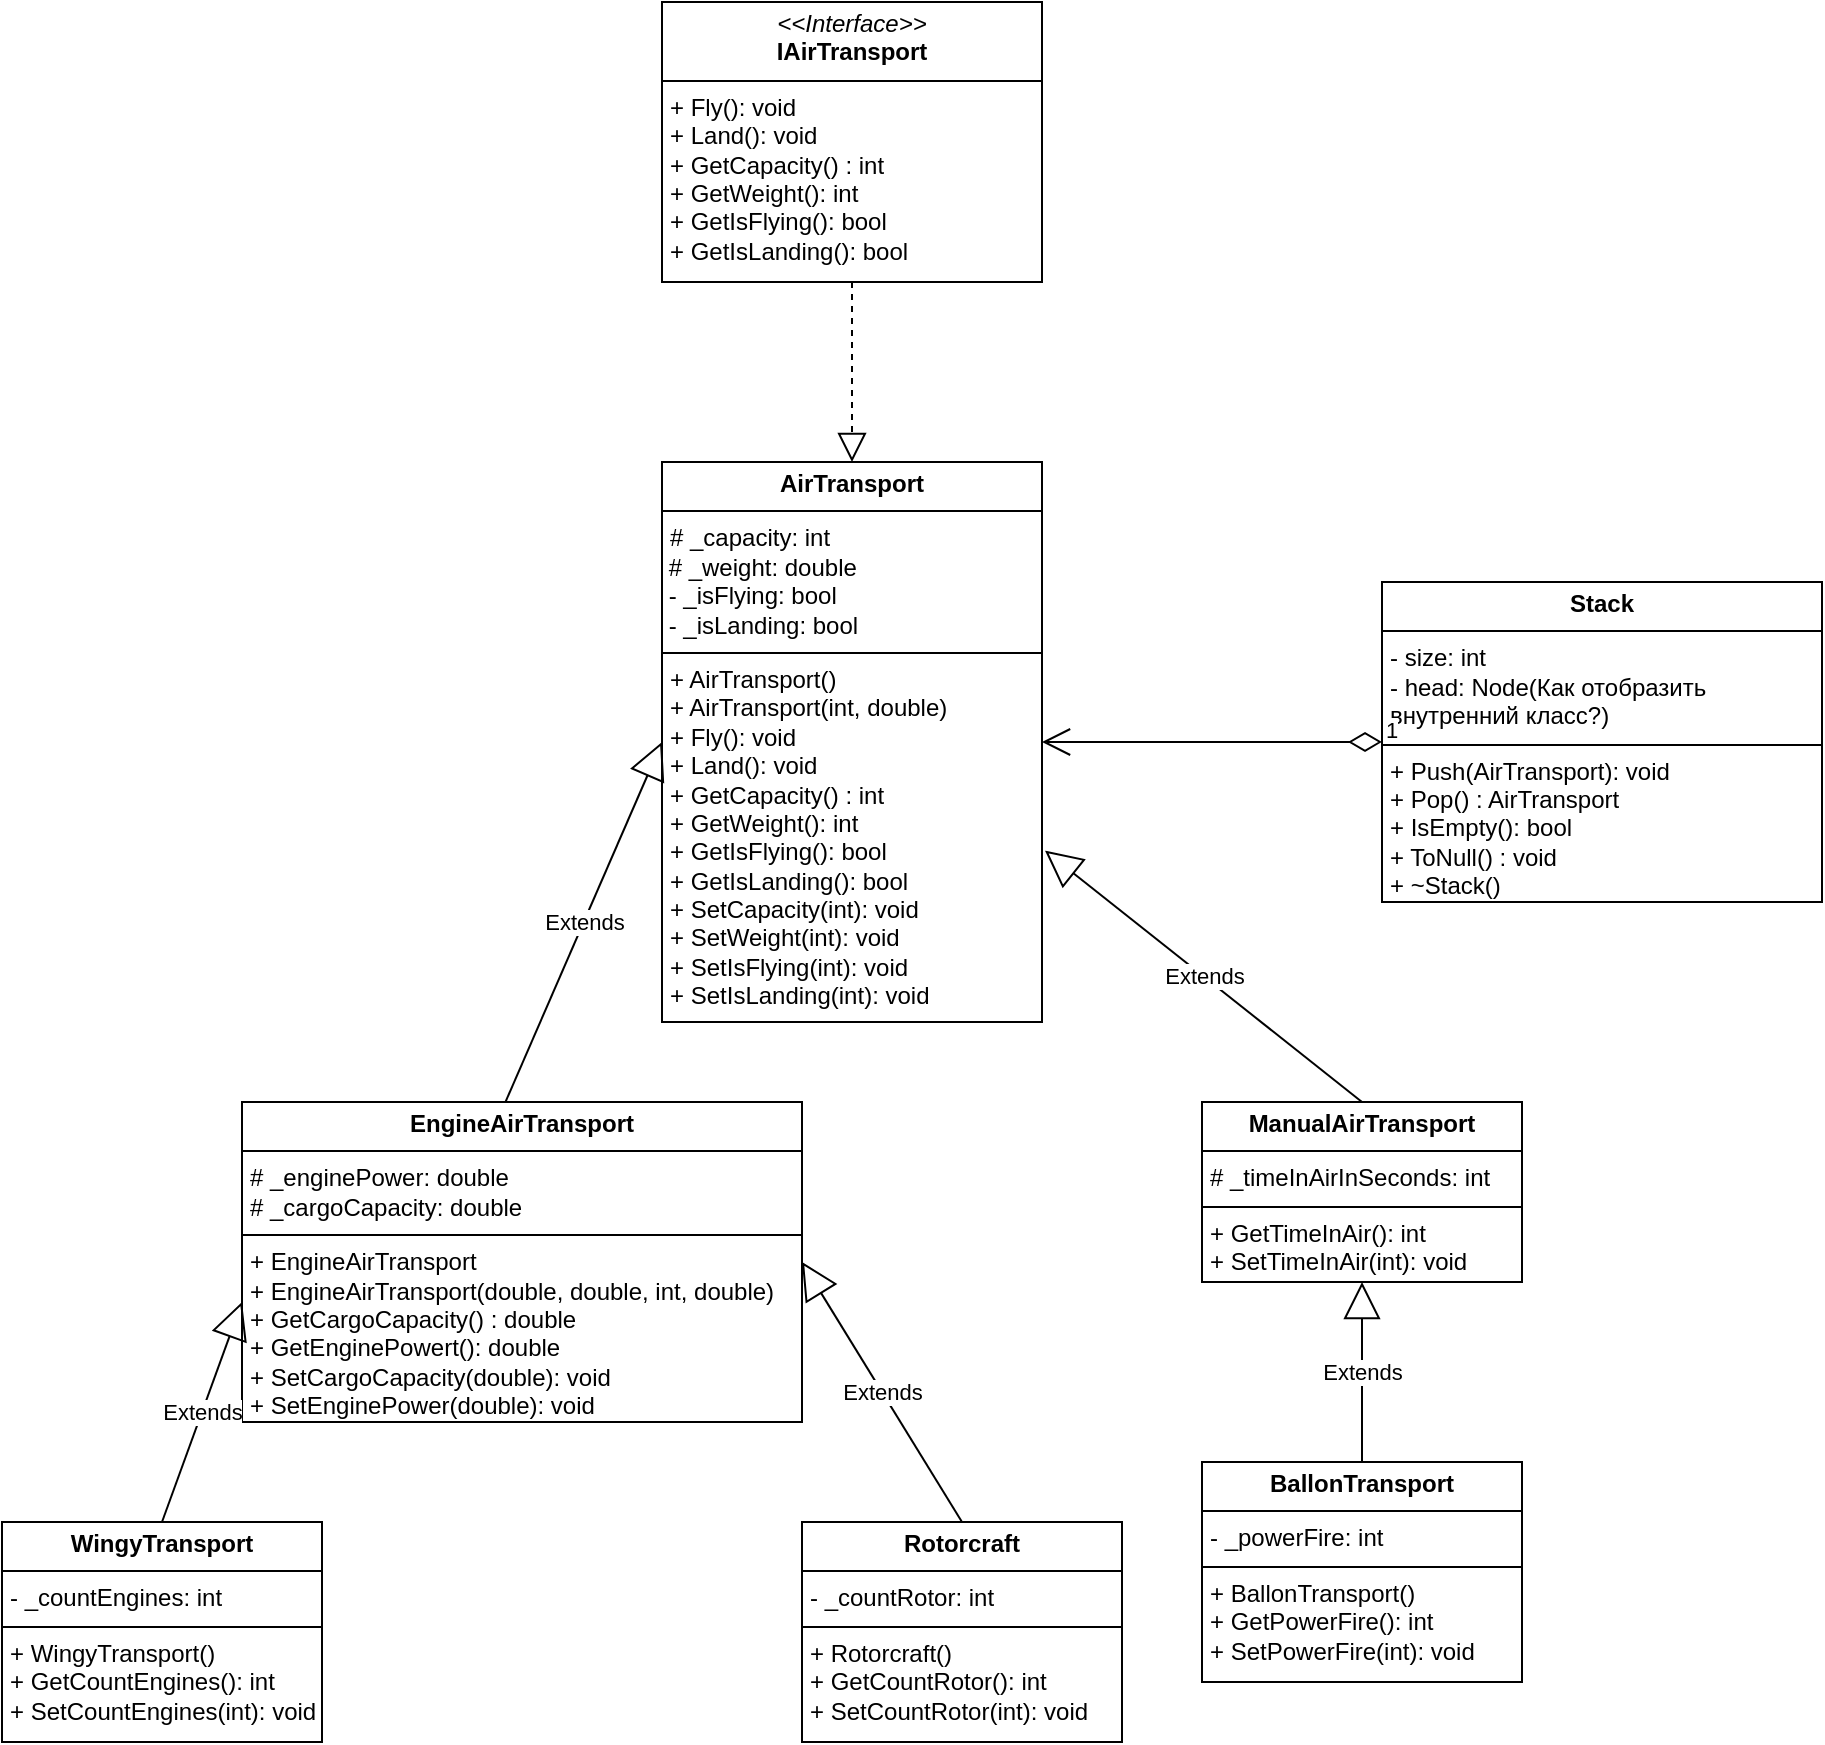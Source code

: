 <mxfile version="24.0.4" type="device">
  <diagram id="C5RBs43oDa-KdzZeNtuy" name="Page-1">
    <mxGraphModel dx="1909" dy="1129" grid="1" gridSize="10" guides="1" tooltips="1" connect="1" arrows="1" fold="1" page="1" pageScale="1" pageWidth="827" pageHeight="1169" math="0" shadow="0">
      <root>
        <mxCell id="WIyWlLk6GJQsqaUBKTNV-0" />
        <mxCell id="WIyWlLk6GJQsqaUBKTNV-1" parent="WIyWlLk6GJQsqaUBKTNV-0" />
        <mxCell id="ae4CIs4Ke_tKLlUJFNcU-1" value="&lt;p style=&quot;margin:0px;margin-top:4px;text-align:center;&quot;&gt;&lt;i&gt;&amp;lt;&amp;lt;Interface&amp;gt;&amp;gt;&lt;/i&gt;&lt;br&gt;&lt;b&gt;IAirTransport&lt;/b&gt;&lt;/p&gt;&lt;hr size=&quot;1&quot; style=&quot;border-style:solid;&quot;&gt;&lt;p style=&quot;margin:0px;margin-left:4px;&quot;&gt;+ Fly(): void&lt;br&gt;+ Land(): void&lt;/p&gt;&lt;p style=&quot;margin:0px;margin-left:4px;&quot;&gt;+ GetCapacity() : int&lt;/p&gt;&lt;p style=&quot;margin:0px;margin-left:4px;&quot;&gt;+ GetWeight(): int&lt;/p&gt;&lt;p style=&quot;margin:0px;margin-left:4px;&quot;&gt;+ GetIsFlying(): bool&lt;/p&gt;&lt;p style=&quot;margin:0px;margin-left:4px;&quot;&gt;+ GetIsLanding(): bool&lt;/p&gt;" style="verticalAlign=top;align=left;overflow=fill;html=1;whiteSpace=wrap;" parent="WIyWlLk6GJQsqaUBKTNV-1" vertex="1">
          <mxGeometry x="330" y="180" width="190" height="140" as="geometry" />
        </mxCell>
        <mxCell id="ae4CIs4Ke_tKLlUJFNcU-6" value="&lt;p style=&quot;margin:0px;margin-top:4px;text-align:center;&quot;&gt;&lt;b&gt;AirTransport&lt;/b&gt;&lt;/p&gt;&lt;hr size=&quot;1&quot; style=&quot;border-style:solid;&quot;&gt;&lt;p style=&quot;margin:0px;margin-left:4px;&quot;&gt;# _capacity: int&lt;/p&gt;&amp;nbsp;# _weight: double&lt;div&gt;&amp;nbsp;- _isFlying: bool&lt;/div&gt;&lt;div&gt;&amp;nbsp;- _isLanding: bool&lt;br&gt;&lt;hr size=&quot;1&quot; style=&quot;border-style:solid;&quot;&gt;&lt;p style=&quot;margin: 0px 0px 0px 4px;&quot;&gt;+ AirTransport()&lt;/p&gt;&lt;p style=&quot;margin: 0px 0px 0px 4px;&quot;&gt;+ AirTransport(int, double)&lt;/p&gt;&lt;p style=&quot;margin: 0px 0px 0px 4px;&quot;&gt;+ Fly(): void&lt;br&gt;+ Land(): void&lt;/p&gt;&lt;p style=&quot;margin: 0px 0px 0px 4px;&quot;&gt;+ GetCapacity() : int&lt;/p&gt;&lt;p style=&quot;margin: 0px 0px 0px 4px;&quot;&gt;+ GetWeight(): int&lt;/p&gt;&lt;p style=&quot;margin: 0px 0px 0px 4px;&quot;&gt;+ GetIsFlying(): bool&lt;/p&gt;&lt;p style=&quot;margin: 0px 0px 0px 4px;&quot;&gt;+ GetIsLanding(): bool&lt;/p&gt;&lt;p style=&quot;margin: 0px 0px 0px 4px;&quot;&gt;+ SetCapacity(int): void&lt;/p&gt;&lt;p style=&quot;margin: 0px 0px 0px 4px;&quot;&gt;+ SetWeight(int): void&lt;/p&gt;&lt;p style=&quot;margin: 0px 0px 0px 4px;&quot;&gt;+ SetIsFlying(int): void&lt;/p&gt;&lt;p style=&quot;margin: 0px 0px 0px 4px;&quot;&gt;+ SetIsLanding(int): void&lt;/p&gt;&lt;/div&gt;" style="verticalAlign=top;align=left;overflow=fill;html=1;whiteSpace=wrap;" parent="WIyWlLk6GJQsqaUBKTNV-1" vertex="1">
          <mxGeometry x="330" y="410" width="190" height="280" as="geometry" />
        </mxCell>
        <mxCell id="ae4CIs4Ke_tKLlUJFNcU-7" value="" style="endArrow=block;dashed=1;endFill=0;endSize=12;html=1;rounded=0;exitX=0.5;exitY=1;exitDx=0;exitDy=0;entryX=0.5;entryY=0;entryDx=0;entryDy=0;" parent="WIyWlLk6GJQsqaUBKTNV-1" source="ae4CIs4Ke_tKLlUJFNcU-1" target="ae4CIs4Ke_tKLlUJFNcU-6" edge="1">
          <mxGeometry width="160" relative="1" as="geometry">
            <mxPoint x="110" y="350" as="sourcePoint" />
            <mxPoint x="530" y="350" as="targetPoint" />
          </mxGeometry>
        </mxCell>
        <mxCell id="ae4CIs4Ke_tKLlUJFNcU-8" value="&lt;p style=&quot;margin:0px;margin-top:4px;text-align:center;&quot;&gt;&lt;b&gt;EngineAirTransport&lt;/b&gt;&lt;/p&gt;&lt;hr size=&quot;1&quot; style=&quot;border-style:solid;&quot;&gt;&lt;p style=&quot;margin:0px;margin-left:4px;&quot;&gt;# _enginePower: double&lt;/p&gt;&lt;p style=&quot;margin:0px;margin-left:4px;&quot;&gt;# _cargoCapacity: double&lt;/p&gt;&lt;hr size=&quot;1&quot; style=&quot;border-style:solid;&quot;&gt;&lt;p style=&quot;margin: 0px 0px 0px 4px;&quot;&gt;+&amp;nbsp;&lt;span style=&quot;background-color: initial; text-align: center;&quot;&gt;EngineAirTransport&lt;/span&gt;&lt;/p&gt;&lt;p style=&quot;margin: 0px 0px 0px 4px;&quot;&gt;&lt;span style=&quot;background-color: initial; text-align: center;&quot;&gt;+&amp;nbsp;&lt;/span&gt;&lt;span style=&quot;text-align: center; background-color: initial;&quot;&gt;EngineAirTransport(double, double, int, double)&lt;/span&gt;&lt;/p&gt;&lt;p style=&quot;margin: 0px 0px 0px 4px;&quot;&gt;+ GetCargoCapacity() : double&lt;/p&gt;&lt;p style=&quot;margin: 0px 0px 0px 4px;&quot;&gt;+ GetEnginePowert(): double&lt;/p&gt;&lt;p style=&quot;margin: 0px 0px 0px 4px;&quot;&gt;+ SetCargoCapacity(double): void&lt;/p&gt;&lt;p style=&quot;margin: 0px 0px 0px 4px;&quot;&gt;+ SetEnginePower(double): void&lt;/p&gt;" style="verticalAlign=top;align=left;overflow=fill;html=1;whiteSpace=wrap;" parent="WIyWlLk6GJQsqaUBKTNV-1" vertex="1">
          <mxGeometry x="120" y="730" width="280" height="160" as="geometry" />
        </mxCell>
        <mxCell id="ae4CIs4Ke_tKLlUJFNcU-9" value="Extends" style="endArrow=block;endSize=16;endFill=0;html=1;rounded=0;exitX=0.5;exitY=0;exitDx=0;exitDy=0;entryX=0;entryY=0.625;entryDx=0;entryDy=0;entryPerimeter=0;" parent="WIyWlLk6GJQsqaUBKTNV-1" source="ae4CIs4Ke_tKLlUJFNcU-14" target="ae4CIs4Ke_tKLlUJFNcU-8" edge="1">
          <mxGeometry width="160" relative="1" as="geometry">
            <mxPoint x="350" y="950" as="sourcePoint" />
            <mxPoint x="110" y="910" as="targetPoint" />
          </mxGeometry>
        </mxCell>
        <mxCell id="ae4CIs4Ke_tKLlUJFNcU-10" value="&lt;p style=&quot;margin:0px;margin-top:4px;text-align:center;&quot;&gt;&lt;b&gt;ManualAirTransport&lt;/b&gt;&lt;/p&gt;&lt;hr size=&quot;1&quot; style=&quot;border-style:solid;&quot;&gt;&lt;p style=&quot;margin:0px;margin-left:4px;&quot;&gt;# _timeInAirInSeconds: int&lt;/p&gt;&lt;hr size=&quot;1&quot; style=&quot;border-style:solid;&quot;&gt;&lt;p style=&quot;margin: 0px 0px 0px 4px;&quot;&gt;+ GetTimeInAir(): int&lt;/p&gt;&lt;p style=&quot;margin: 0px 0px 0px 4px;&quot;&gt;+ SetTimeInAir(int): void&lt;/p&gt;" style="verticalAlign=top;align=left;overflow=fill;html=1;whiteSpace=wrap;" parent="WIyWlLk6GJQsqaUBKTNV-1" vertex="1">
          <mxGeometry x="600" y="730" width="160" height="90" as="geometry" />
        </mxCell>
        <mxCell id="ae4CIs4Ke_tKLlUJFNcU-11" value="Extends" style="endArrow=block;endSize=16;endFill=0;html=1;rounded=0;entryX=1.008;entryY=0.694;entryDx=0;entryDy=0;exitX=0.5;exitY=0;exitDx=0;exitDy=0;entryPerimeter=0;" parent="WIyWlLk6GJQsqaUBKTNV-1" source="ae4CIs4Ke_tKLlUJFNcU-10" target="ae4CIs4Ke_tKLlUJFNcU-6" edge="1">
          <mxGeometry width="160" relative="1" as="geometry">
            <mxPoint x="640" y="700" as="sourcePoint" />
            <mxPoint x="840" y="590" as="targetPoint" />
          </mxGeometry>
        </mxCell>
        <mxCell id="ae4CIs4Ke_tKLlUJFNcU-14" value="&lt;p style=&quot;margin:0px;margin-top:4px;text-align:center;&quot;&gt;&lt;b&gt;WingyTransport&lt;/b&gt;&lt;br&gt;&lt;/p&gt;&lt;hr size=&quot;1&quot; style=&quot;border-style:solid;&quot;&gt;&lt;p style=&quot;margin:0px;margin-left:4px;&quot;&gt;- _countEngines: int&lt;/p&gt;&lt;hr size=&quot;1&quot; style=&quot;border-style:solid;&quot;&gt;&lt;p style=&quot;margin: 0px 0px 0px 4px;&quot;&gt;+&amp;nbsp;&lt;span style=&quot;background-color: initial; text-align: center;&quot;&gt;WingyTransport()&lt;/span&gt;&lt;/p&gt;&lt;p style=&quot;margin: 0px 0px 0px 4px;&quot;&gt;+ GetCountEngines(): int&lt;/p&gt;&lt;p style=&quot;margin: 0px 0px 0px 4px;&quot;&gt;+ SetCountEngines(int): void&lt;/p&gt;" style="verticalAlign=top;align=left;overflow=fill;html=1;whiteSpace=wrap;" parent="WIyWlLk6GJQsqaUBKTNV-1" vertex="1">
          <mxGeometry y="940" width="160" height="110" as="geometry" />
        </mxCell>
        <mxCell id="ae4CIs4Ke_tKLlUJFNcU-15" value="&lt;p style=&quot;margin:0px;margin-top:4px;text-align:center;&quot;&gt;&lt;b&gt;Rotorcraft&lt;/b&gt;&lt;br&gt;&lt;/p&gt;&lt;hr size=&quot;1&quot; style=&quot;border-style:solid;&quot;&gt;&lt;p style=&quot;margin:0px;margin-left:4px;&quot;&gt;- _countRotor: int&lt;/p&gt;&lt;hr size=&quot;1&quot; style=&quot;border-style:solid;&quot;&gt;&lt;p style=&quot;margin: 0px 0px 0px 4px;&quot;&gt;&lt;span style=&quot;background-color: initial;&quot;&gt;+&amp;nbsp;&lt;/span&gt;&lt;span style=&quot;background-color: initial; text-align: left;&quot;&gt;Rotorcraft()&lt;/span&gt;&lt;br&gt;&lt;/p&gt;&lt;p style=&quot;margin: 0px 0px 0px 4px;&quot;&gt;+ GetCountRotor(): int&lt;/p&gt;&lt;p style=&quot;margin: 0px 0px 0px 4px;&quot;&gt;+ SetCountRotor(int): void&lt;/p&gt;" style="verticalAlign=top;align=left;overflow=fill;html=1;whiteSpace=wrap;" parent="WIyWlLk6GJQsqaUBKTNV-1" vertex="1">
          <mxGeometry x="400" y="940" width="160" height="110" as="geometry" />
        </mxCell>
        <mxCell id="ae4CIs4Ke_tKLlUJFNcU-16" value="Extends" style="endArrow=block;endSize=16;endFill=0;html=1;rounded=0;exitX=0.5;exitY=0;exitDx=0;exitDy=0;entryX=1;entryY=0.5;entryDx=0;entryDy=0;" parent="WIyWlLk6GJQsqaUBKTNV-1" source="ae4CIs4Ke_tKLlUJFNcU-15" target="ae4CIs4Ke_tKLlUJFNcU-8" edge="1">
          <mxGeometry width="160" relative="1" as="geometry">
            <mxPoint x="480" y="950" as="sourcePoint" />
            <mxPoint x="530" y="830" as="targetPoint" />
          </mxGeometry>
        </mxCell>
        <mxCell id="ae4CIs4Ke_tKLlUJFNcU-17" value="Extends" style="endArrow=block;endSize=16;endFill=0;html=1;rounded=0;entryX=0;entryY=0.5;entryDx=0;entryDy=0;exitX=0.47;exitY=0.002;exitDx=0;exitDy=0;exitPerimeter=0;" parent="WIyWlLk6GJQsqaUBKTNV-1" source="ae4CIs4Ke_tKLlUJFNcU-8" target="ae4CIs4Ke_tKLlUJFNcU-6" edge="1">
          <mxGeometry width="160" relative="1" as="geometry">
            <mxPoint x="278" y="711" as="sourcePoint" />
            <mxPoint x="120" y="585" as="targetPoint" />
          </mxGeometry>
        </mxCell>
        <mxCell id="ae4CIs4Ke_tKLlUJFNcU-18" value="&lt;p style=&quot;margin:0px;margin-top:4px;text-align:center;&quot;&gt;&lt;b&gt;BallonTransport&lt;/b&gt;&lt;br&gt;&lt;/p&gt;&lt;hr size=&quot;1&quot; style=&quot;border-style:solid;&quot;&gt;&lt;p style=&quot;margin:0px;margin-left:4px;&quot;&gt;- _powerFire: int&lt;/p&gt;&lt;hr size=&quot;1&quot; style=&quot;border-style:solid;&quot;&gt;&lt;p style=&quot;margin: 0px 0px 0px 4px;&quot;&gt;&lt;span style=&quot;background-color: initial;&quot;&gt;+&amp;nbsp;&lt;/span&gt;&lt;span style=&quot;background-color: initial; text-align: left;&quot;&gt;BallonTransport()&lt;/span&gt;&lt;br&gt;&lt;/p&gt;&lt;p style=&quot;margin: 0px 0px 0px 4px;&quot;&gt;+ GetPowerFire(): int&lt;/p&gt;&lt;p style=&quot;margin: 0px 0px 0px 4px;&quot;&gt;+ SetPowerFire(int): void&lt;/p&gt;" style="verticalAlign=top;align=left;overflow=fill;html=1;whiteSpace=wrap;" parent="WIyWlLk6GJQsqaUBKTNV-1" vertex="1">
          <mxGeometry x="600" y="910" width="160" height="110" as="geometry" />
        </mxCell>
        <mxCell id="ae4CIs4Ke_tKLlUJFNcU-20" value="Extends" style="endArrow=block;endSize=16;endFill=0;html=1;rounded=0;exitX=0.5;exitY=0;exitDx=0;exitDy=0;entryX=0.5;entryY=1;entryDx=0;entryDy=0;" parent="WIyWlLk6GJQsqaUBKTNV-1" source="ae4CIs4Ke_tKLlUJFNcU-18" target="ae4CIs4Ke_tKLlUJFNcU-10" edge="1">
          <mxGeometry width="160" relative="1" as="geometry">
            <mxPoint x="590" y="910" as="sourcePoint" />
            <mxPoint x="510" y="780" as="targetPoint" />
          </mxGeometry>
        </mxCell>
        <mxCell id="iK00YrR7jd9jxTGtyuHm-1" value="&lt;p style=&quot;margin:0px;margin-top:4px;text-align:center;&quot;&gt;&lt;b&gt;Stack&lt;/b&gt;&lt;/p&gt;&lt;hr size=&quot;1&quot; style=&quot;border-style:solid;&quot;&gt;&lt;p style=&quot;margin:0px;margin-left:4px;&quot;&gt;- size: int&lt;/p&gt;&lt;p style=&quot;margin:0px;margin-left:4px;&quot;&gt;- head: Node(Как отобразить внутренний класс?)&lt;/p&gt;&lt;hr size=&quot;1&quot; style=&quot;border-style:solid;&quot;&gt;&lt;p style=&quot;margin: 0px 0px 0px 4px;&quot;&gt;+ Push(AirTransport): void&lt;/p&gt;&lt;p style=&quot;margin: 0px 0px 0px 4px;&quot;&gt;+ Pop() : AirTransport&lt;/p&gt;&lt;p style=&quot;margin: 0px 0px 0px 4px;&quot;&gt;+ IsEmpty(): bool&lt;/p&gt;&lt;p style=&quot;margin: 0px 0px 0px 4px;&quot;&gt;+ ToNull() : void&lt;/p&gt;&lt;p style=&quot;margin: 0px 0px 0px 4px;&quot;&gt;+ ~Stack()&lt;/p&gt;" style="verticalAlign=top;align=left;overflow=fill;html=1;whiteSpace=wrap;" vertex="1" parent="WIyWlLk6GJQsqaUBKTNV-1">
          <mxGeometry x="690" y="470" width="220" height="160" as="geometry" />
        </mxCell>
        <mxCell id="iK00YrR7jd9jxTGtyuHm-2" value="1" style="endArrow=open;html=1;endSize=12;startArrow=diamondThin;startSize=14;startFill=0;edgeStyle=orthogonalEdgeStyle;align=left;verticalAlign=bottom;rounded=0;entryX=1;entryY=0.5;entryDx=0;entryDy=0;exitX=0;exitY=0.5;exitDx=0;exitDy=0;" edge="1" parent="WIyWlLk6GJQsqaUBKTNV-1" source="iK00YrR7jd9jxTGtyuHm-1" target="ae4CIs4Ke_tKLlUJFNcU-6">
          <mxGeometry x="-1" y="3" relative="1" as="geometry">
            <mxPoint x="630" y="340" as="sourcePoint" />
            <mxPoint x="790" y="340" as="targetPoint" />
          </mxGeometry>
        </mxCell>
      </root>
    </mxGraphModel>
  </diagram>
</mxfile>
